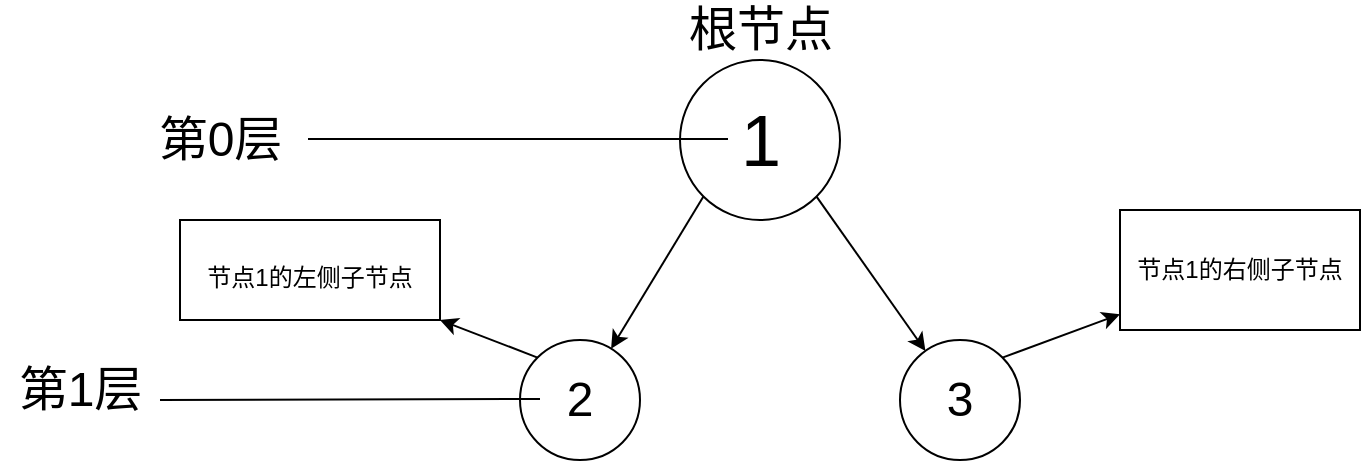 <mxfile>
    <diagram id="2tlIOTKxYIpHu9wvdrX9" name="第 1 页">
        <mxGraphModel dx="1051" dy="782" grid="1" gridSize="10" guides="1" tooltips="1" connect="1" arrows="1" fold="1" page="1" pageScale="1" pageWidth="827" pageHeight="1169" math="0" shadow="0">
            <root>
                <mxCell id="0"/>
                <mxCell id="1" parent="0"/>
                <mxCell id="13" style="edgeStyle=none;html=1;exitX=1;exitY=1;exitDx=0;exitDy=0;fontSize=24;" edge="1" parent="1" source="2" target="15">
                    <mxGeometry relative="1" as="geometry">
                        <mxPoint x="530" y="210" as="targetPoint"/>
                    </mxGeometry>
                </mxCell>
                <mxCell id="14" style="edgeStyle=none;html=1;exitX=0;exitY=1;exitDx=0;exitDy=0;fontSize=24;" edge="1" parent="1" source="2" target="8">
                    <mxGeometry relative="1" as="geometry"/>
                </mxCell>
                <mxCell id="2" value="" style="ellipse;whiteSpace=wrap;html=1;aspect=fixed;" vertex="1" parent="1">
                    <mxGeometry x="390" y="60" width="80" height="80" as="geometry"/>
                </mxCell>
                <mxCell id="3" value="1" style="text;html=1;resizable=0;autosize=1;align=center;verticalAlign=middle;points=[];fillColor=none;strokeColor=none;rounded=0;fontSize=36;" vertex="1" parent="1">
                    <mxGeometry x="410" y="75" width="40" height="50" as="geometry"/>
                </mxCell>
                <mxCell id="7" value="根节点&lt;br style=&quot;font-size: 24px&quot;&gt;" style="text;html=1;resizable=0;autosize=1;align=center;verticalAlign=middle;points=[];fillColor=none;strokeColor=none;rounded=0;fontSize=24;" vertex="1" parent="1">
                    <mxGeometry x="385" y="30" width="90" height="30" as="geometry"/>
                </mxCell>
                <mxCell id="18" style="edgeStyle=none;html=1;exitX=0;exitY=0;exitDx=0;exitDy=0;fontSize=24;" edge="1" parent="1" source="8" target="19">
                    <mxGeometry relative="1" as="geometry">
                        <mxPoint x="270" y="180" as="targetPoint"/>
                    </mxGeometry>
                </mxCell>
                <mxCell id="8" value="2" style="ellipse;whiteSpace=wrap;html=1;aspect=fixed;fontSize=24;" vertex="1" parent="1">
                    <mxGeometry x="310" y="200" width="60" height="60" as="geometry"/>
                </mxCell>
                <mxCell id="10" value="" style="endArrow=none;html=1;fontSize=24;" edge="1" parent="1">
                    <mxGeometry width="50" height="50" relative="1" as="geometry">
                        <mxPoint x="204" y="99.5" as="sourcePoint"/>
                        <mxPoint x="414" y="99.5" as="targetPoint"/>
                    </mxGeometry>
                </mxCell>
                <mxCell id="11" value="第0层&lt;br&gt;" style="text;html=1;resizable=0;autosize=1;align=center;verticalAlign=middle;points=[];fillColor=none;strokeColor=none;rounded=0;fontSize=24;" vertex="1" parent="1">
                    <mxGeometry x="120" y="85" width="80" height="30" as="geometry"/>
                </mxCell>
                <mxCell id="20" style="edgeStyle=none;html=1;exitX=1;exitY=0;exitDx=0;exitDy=0;fontSize=12;" edge="1" parent="1" source="15" target="21">
                    <mxGeometry relative="1" as="geometry">
                        <mxPoint x="620" y="170" as="targetPoint"/>
                    </mxGeometry>
                </mxCell>
                <mxCell id="15" value="3" style="ellipse;whiteSpace=wrap;html=1;aspect=fixed;fontSize=24;" vertex="1" parent="1">
                    <mxGeometry x="500" y="200" width="60" height="60" as="geometry"/>
                </mxCell>
                <mxCell id="16" value="" style="endArrow=none;html=1;fontSize=24;" edge="1" parent="1">
                    <mxGeometry width="50" height="50" relative="1" as="geometry">
                        <mxPoint x="130" y="230" as="sourcePoint"/>
                        <mxPoint x="320" y="229.5" as="targetPoint"/>
                    </mxGeometry>
                </mxCell>
                <mxCell id="17" value="第1层&lt;br&gt;" style="text;html=1;resizable=0;autosize=1;align=center;verticalAlign=middle;points=[];fillColor=none;strokeColor=none;rounded=0;fontSize=24;" vertex="1" parent="1">
                    <mxGeometry x="50" y="210" width="80" height="30" as="geometry"/>
                </mxCell>
                <mxCell id="19" value="&lt;font style=&quot;font-size: 12px&quot;&gt;节点1的左侧子节点&lt;/font&gt;" style="rounded=0;whiteSpace=wrap;html=1;fontSize=24;" vertex="1" parent="1">
                    <mxGeometry x="140" y="140" width="130" height="50" as="geometry"/>
                </mxCell>
                <mxCell id="21" value="节点1的右侧子节点" style="rounded=0;whiteSpace=wrap;html=1;fontSize=12;" vertex="1" parent="1">
                    <mxGeometry x="610" y="135" width="120" height="60" as="geometry"/>
                </mxCell>
            </root>
        </mxGraphModel>
    </diagram>
</mxfile>